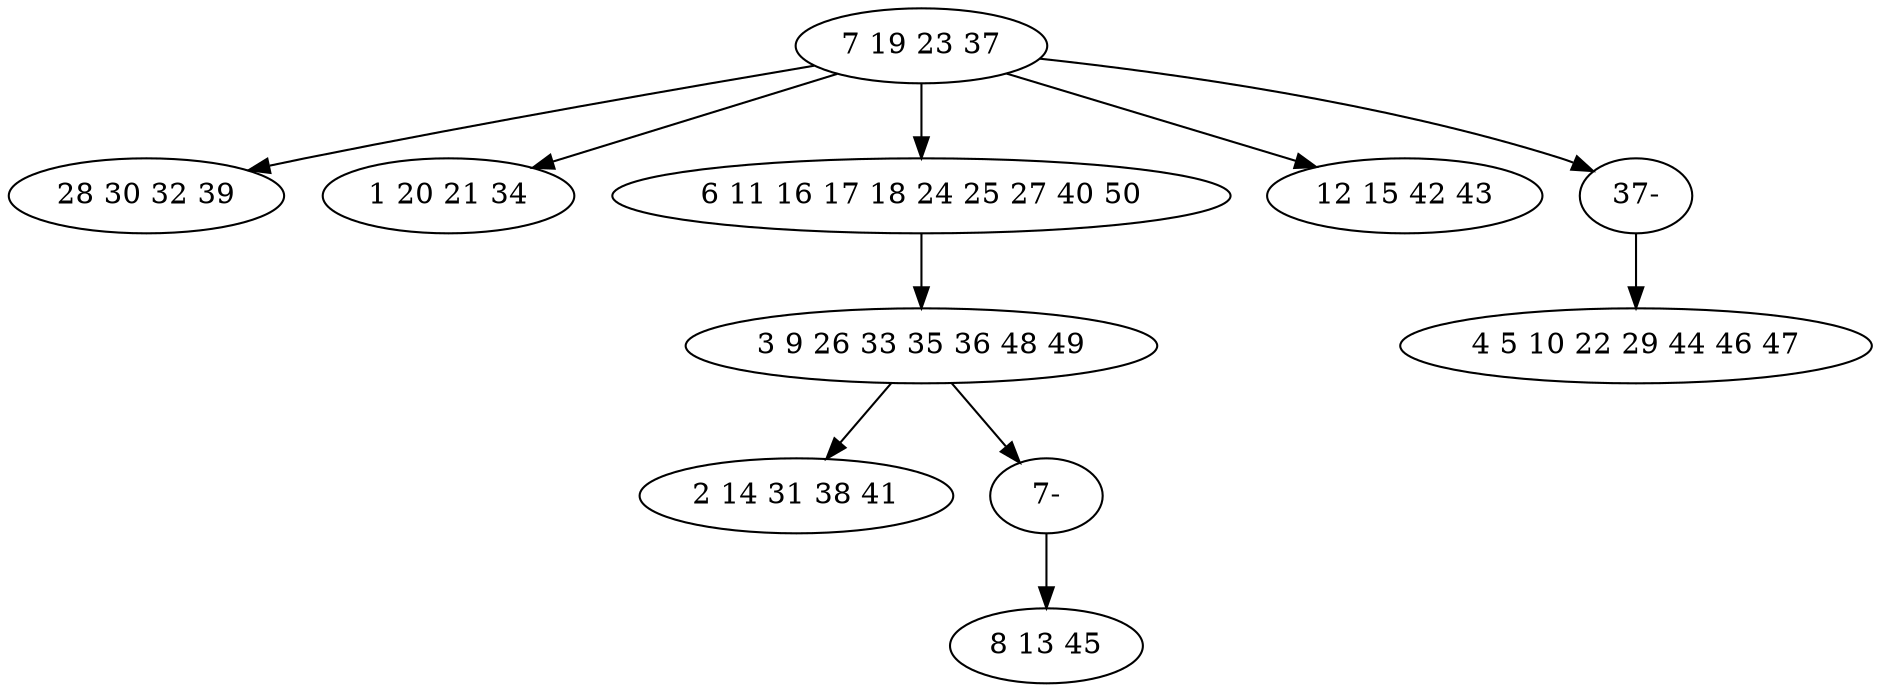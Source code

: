 digraph true_tree {
	"0" -> "1"
	"0" -> "2"
	"0" -> "3"
	"3" -> "4"
	"0" -> "5"
	"4" -> "6"
	"4" -> "9"
	"0" -> "10"
	"9" -> "7"
	"10" -> "8"
	"0" [label="7 19 23 37"];
	"1" [label="28 30 32 39"];
	"2" [label="1 20 21 34"];
	"3" [label="6 11 16 17 18 24 25 27 40 50"];
	"4" [label="3 9 26 33 35 36 48 49"];
	"5" [label="12 15 42 43"];
	"6" [label="2 14 31 38 41"];
	"7" [label="8 13 45"];
	"8" [label="4 5 10 22 29 44 46 47"];
	"9" [label="7-"];
	"10" [label="37-"];
}
